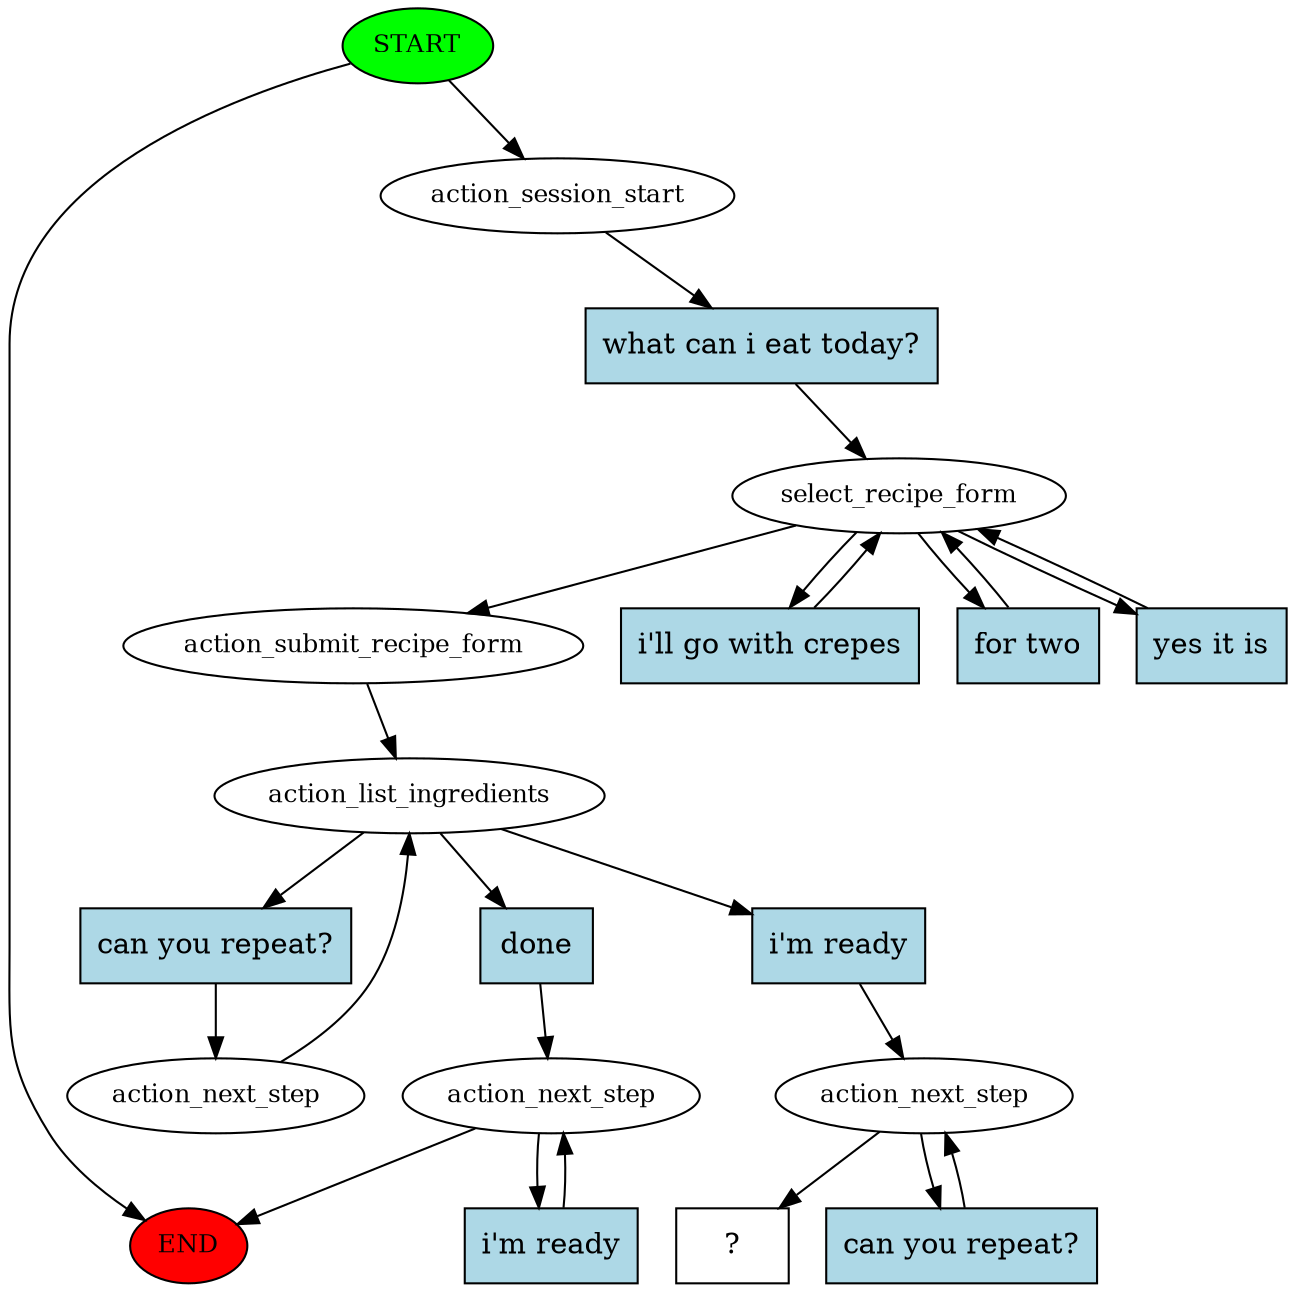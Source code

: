 digraph  {
0 [class="start active", fillcolor=green, fontsize=12, label=START, style=filled];
"-1" [class=end, fillcolor=red, fontsize=12, label=END, style=filled];
1 [class=active, fontsize=12, label=action_session_start];
2 [class=active, fontsize=12, label=select_recipe_form];
6 [class=active, fontsize=12, label=action_submit_recipe_form];
7 [class=active, fontsize=12, label=action_list_ingredients];
8 [class="", fontsize=12, label=action_next_step];
10 [class="", fontsize=12, label=action_next_step];
19 [class=active, fontsize=12, label=action_next_step];
21 [class="intent dashed active", label="  ?  ", shape=rect];
22 [class="intent active", fillcolor=lightblue, label="what can i eat today?", shape=rect, style=filled];
23 [class="intent active", fillcolor=lightblue, label="i'll go with crepes", shape=rect, style=filled];
24 [class="intent active", fillcolor=lightblue, label="for two", shape=rect, style=filled];
25 [class="intent active", fillcolor=lightblue, label="yes it is", shape=rect, style=filled];
26 [class=intent, fillcolor=lightblue, label="can you repeat?", shape=rect, style=filled];
27 [class=intent, fillcolor=lightblue, label=done, shape=rect, style=filled];
28 [class="intent active", fillcolor=lightblue, label="i'm ready", shape=rect, style=filled];
29 [class=intent, fillcolor=lightblue, label="i'm ready", shape=rect, style=filled];
30 [class="intent active", fillcolor=lightblue, label="can you repeat?", shape=rect, style=filled];
0 -> "-1"  [class="", key=NONE, label=""];
0 -> 1  [class=active, key=NONE, label=""];
1 -> 22  [class=active, key=0];
2 -> 6  [class=active, key=NONE, label=""];
2 -> 23  [class=active, key=0];
2 -> 24  [class=active, key=0];
2 -> 25  [class=active, key=0];
6 -> 7  [class=active, key=NONE, label=""];
7 -> 26  [class="", key=0];
7 -> 27  [class="", key=0];
7 -> 28  [class=active, key=0];
8 -> 7  [class="", key=NONE, label=""];
10 -> "-1"  [class="", key=NONE, label=""];
10 -> 29  [class="", key=0];
19 -> 21  [class=active, key=NONE, label=""];
19 -> 30  [class=active, key=0];
22 -> 2  [class=active, key=0];
23 -> 2  [class=active, key=0];
24 -> 2  [class=active, key=0];
25 -> 2  [class=active, key=0];
26 -> 8  [class="", key=0];
27 -> 10  [class="", key=0];
28 -> 19  [class=active, key=0];
29 -> 10  [class="", key=0];
30 -> 19  [class=active, key=0];
}
